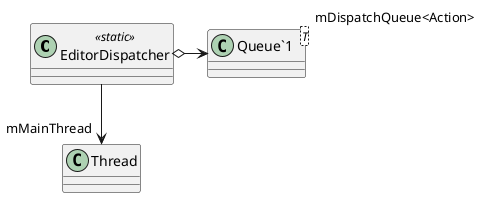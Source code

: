 @startuml
class EditorDispatcher <<static>> {
}
class "Queue`1"<T> {
}
EditorDispatcher o-> "mDispatchQueue<Action>" "Queue`1"
EditorDispatcher --> "mMainThread" Thread
@enduml
